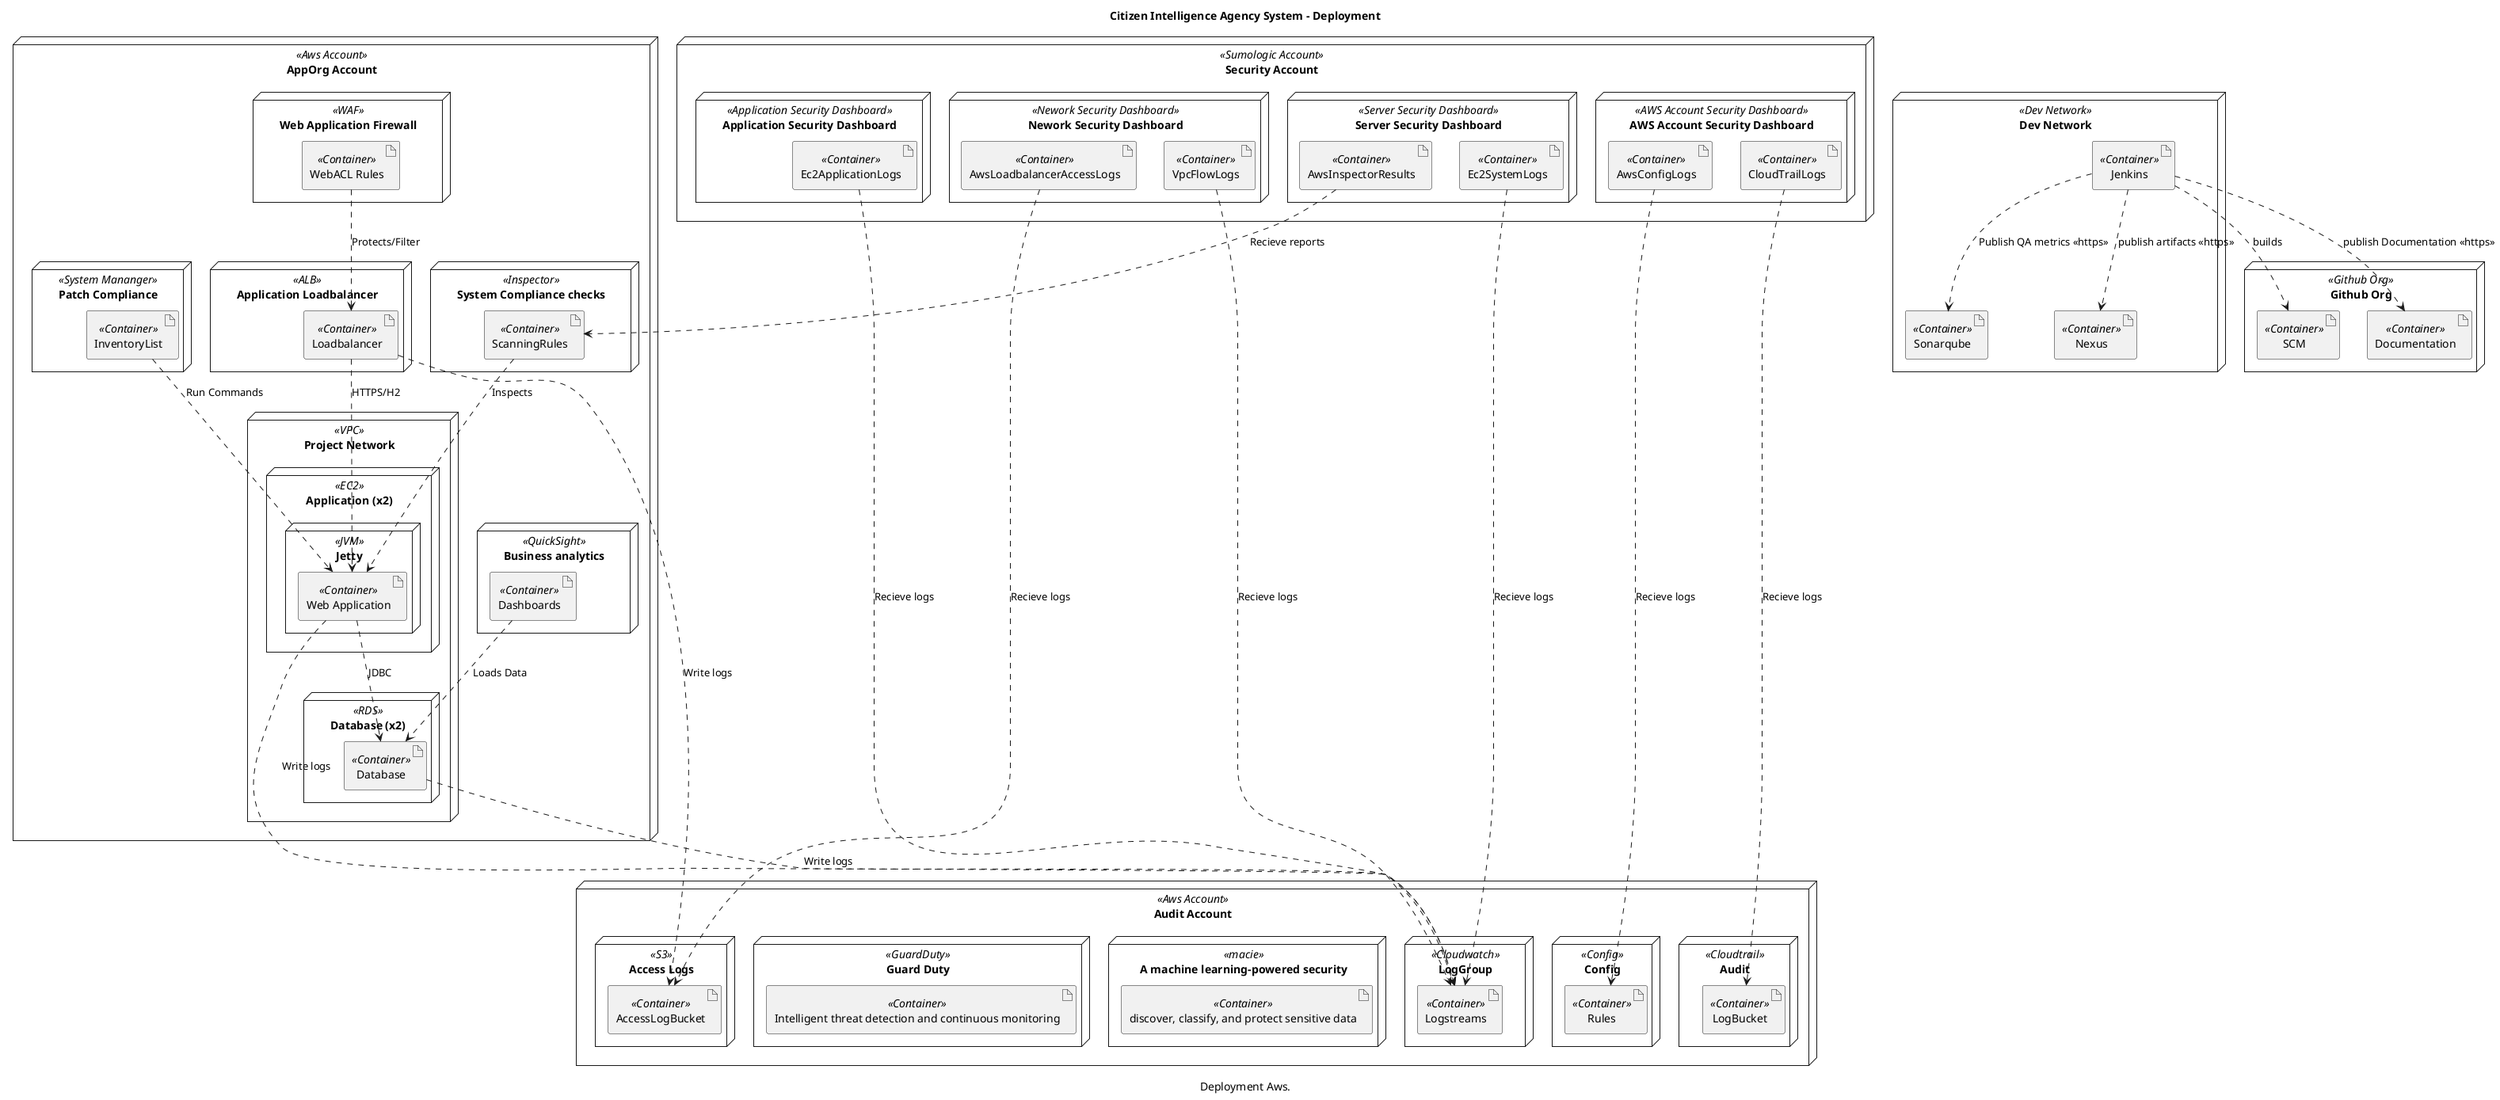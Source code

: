 @startuml
title Citizen Intelligence Agency System - Deployment
caption Deployment Aws.
node "AppOrg Account" <<Aws Account>> as 112 {
  node "System Compliance checks" <<Inspector>> as 122 {
    artifact "ScanningRules" <<Container>> as 124
  }
  node "Project Network" <<VPC>> as 113 {
    node "Application (x2)" <<EC2>> as 157 {
      node "Jetty" <<JVM>> as 158 {
        artifact "Web Application" <<Container>> as 159
      }
    }
    node "Database (x2)" <<RDS>> as 165 {
      artifact "Database" <<Container>> as 166
    }
  }
  node "Web Application Firewall" <<WAF>> as 114 {
    artifact "WebACL Rules" <<Container>> as 116
  }
  node "Business analytics" <<QuickSight>> as 130 {
    artifact "Dashboards" <<Container>> as 132
  }
  node "Application Loadbalancer" <<ALB>> as 152 {
    artifact "Loadbalancer" <<Container>> as 153
  }
  node "Patch Compliance" <<System Mananger>> as 126 {
    artifact "InventoryList" <<Container>> as 128
  }
}
node "Audit Account" <<Aws Account>> as 118 {
  node "Config" <<Config>> as 119 {
    artifact "Rules" <<Container>> as 121
  }
  node "LogGroup" <<Cloudwatch>> as 140 {
    artifact "Logstreams" <<Container>> as 142
  }
  node "Audit" <<Cloudtrail>> as 145 {
    artifact "LogBucket" <<Container>> as 147
  }
  node "A machine learning-powered security" <<macie>> as 137 {
    artifact "discover, classify, and protect sensitive data" <<Container>> as 139
  }
  node "Guard Duty" <<GuardDuty>> as 134 {
    artifact "Intelligent threat detection and continuous monitoring" <<Container>> as 136
  }
  node "Access Logs" <<S3>> as 148 {
    artifact "AccessLogBucket" <<Container>> as 150
  }
}
node "Dev Network" <<Dev Network>> as 176 {
  artifact "Jenkins" <<Container>> as 186
  artifact "Sonarqube" <<Container>> as 180
  artifact "Nexus" <<Container>> as 178
}
node "Github Org" <<Github Org>> as 171 {
  artifact "SCM" <<Container>> as 173
  artifact "Documentation" <<Container>> as 175
}
node "Security Account" <<Sumologic Account>> as 191 {
  node "Application Security Dashboard" <<Application Security Dashboard>> as 195 {
    artifact "Ec2ApplicationLogs" <<Container>> as 214
  }
  node "Nework Security Dashboard" <<Nework Security Dashboard>> as 192 {
    artifact "AwsLoadbalancerAccessLogs" <<Container>> as 222
    artifact "VpcFlowLogs" <<Container>> as 198
  }
  node "AWS Account Security Dashboard" <<AWS Account Security Dashboard>> as 194 {
    artifact "AwsConfigLogs" <<Container>> as 206
    artifact "CloudTrailLogs" <<Container>> as 202
  }
  node "Server Security Dashboard" <<Server Security Dashboard>> as 193 {
    artifact "Ec2SystemLogs" <<Container>> as 210
    artifact "AwsInspectorResults" <<Container>> as 218
  }
}
153 ..> 159 : HTTPS/H2
214 ..> 142 : Recieve logs
202 ..> 147 : Recieve logs
210 ..> 142 : Recieve logs
186 ..> 178 : publish artifacts <<https>>
128 ..> 159 : Run Commands
159 ..> 142 : Write logs
124 ..> 159 : Inspects
222 ..> 150 : Recieve logs
218 ..> 124 : Recieve reports
206 ..> 121 : Recieve logs
166 ..> 142 : Write logs
159 ..> 166 : JDBC
153 ..> 150 : Write logs
116 ..> 153 : Protects/Filter
198 ..> 142 : Recieve logs
186 ..> 175 : publish Documentation <<https>>
186 ..> 180 : Publish QA metrics <<https>>
186 ..> 173 : builds
132 ..> 166 : Loads Data
@enduml